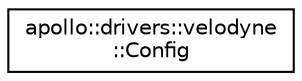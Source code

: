digraph "Graphical Class Hierarchy"
{
  edge [fontname="Helvetica",fontsize="10",labelfontname="Helvetica",labelfontsize="10"];
  node [fontname="Helvetica",fontsize="10",shape=record];
  rankdir="LR";
  Node0 [label="apollo::drivers::velodyne\l::Config",height=0.2,width=0.4,color="black", fillcolor="white", style="filled",URL="$structapollo_1_1drivers_1_1velodyne_1_1Config.html"];
}
